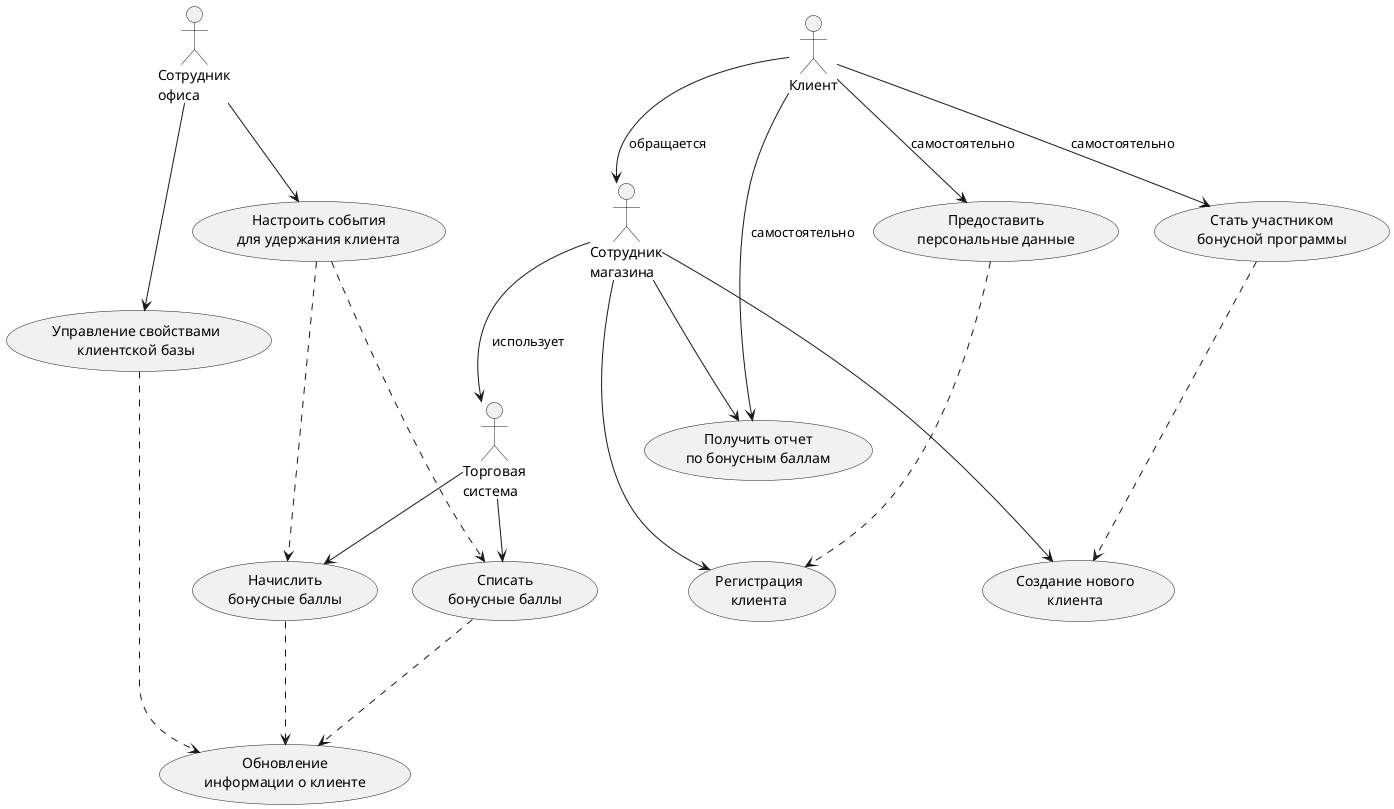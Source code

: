 @startuml usecase
actor "Клиент" as client
actor "Сотрудник\nмагазина" as store_employee
actor "Сотрудник\nофиса" as office_employee
actor "Торговая\nсистема" as trade_system
usecase "Стать участником\nбонусной программы" as self_init
usecase "Предоставить\nперсональные данные" as self_register
usecase "Создание нового\nклиента" as client_init
usecase "Регистрация\nклиента" as client_register
usecase "Получить отчет\nпо бонусным баллам" as bonus_report
usecase "Начислить\nбонусные баллы" as accrue_bonuses
usecase "Списать\nбонусные баллы" as use_bonuses
usecase "Настроить события\nдля удержания клиента" as set_events
usecase "Управление свойствами\nклиентской базы" as client_update
usecase "Обновление\nинформации о клиенте" as client_categorization
client --> self_init : самостоятельно
client --> self_register : самостоятельно
client --> bonus_report : самостоятельно
client --> store_employee : обращается
self_init ...> client_init
self_register ...> client_register
store_employee --> client_init
store_employee --> client_register
store_employee --> bonus_report
store_employee --> trade_system : использует
trade_system --> accrue_bonuses
trade_system --> use_bonuses
office_employee --> set_events
office_employee --> client_update
set_events ...> accrue_bonuses
set_events ...> use_bonuses
client_update ...> client_categorization
accrue_bonuses ...> client_categorization
use_bonuses ...> client_categorization
@enduml